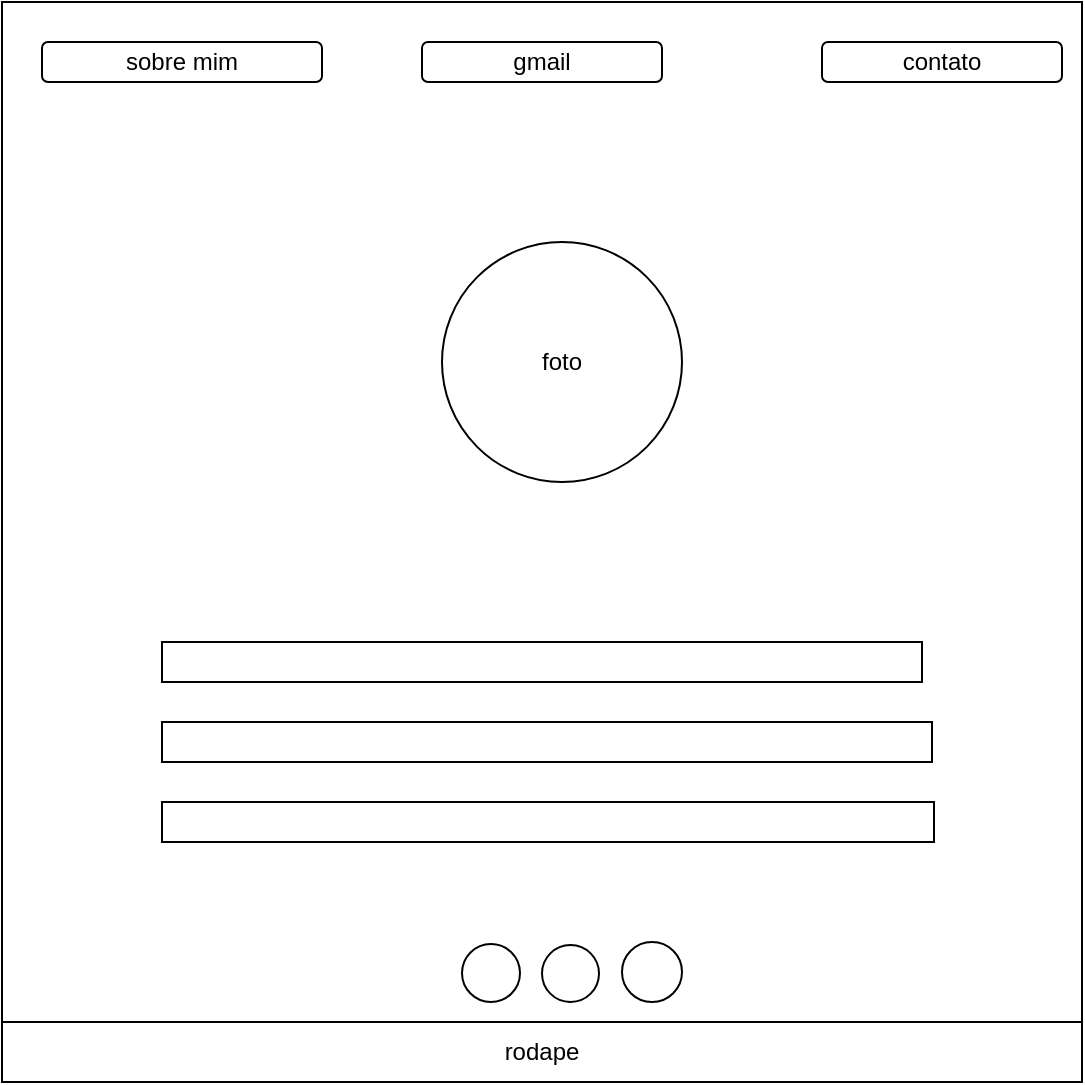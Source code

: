 <mxfile version="24.2.7" type="github">
  <diagram name="Página-1" id="FPIiuhaDS2j91a2n-M6H">
    <mxGraphModel dx="1112" dy="481" grid="1" gridSize="10" guides="1" tooltips="1" connect="1" arrows="1" fold="1" page="1" pageScale="1" pageWidth="827" pageHeight="1169" math="0" shadow="0">
      <root>
        <mxCell id="0" />
        <mxCell id="1" parent="0" />
        <mxCell id="Er8n-FhGm9bKI4i4O_5t-1" value="&lt;span style=&quot;color: rgba(0, 0, 0, 0); font-family: monospace; font-size: 0px; text-align: start; text-wrap: nowrap;&quot;&gt;%3CmxGraphModel%3E%3Croot%3E%3CmxCell%20id%3D%220%22%2F%3E%3CmxCell%20id%3D%221%22%20parent%3D%220%22%2F%3E%3CmxCell%20id%3D%222%22%20value%3D%22%22%20style%3D%22rounded%3D0%3BwhiteSpace%3Dwrap%3Bhtml%3D1%3B%22%20vertex%3D%221%22%20parent%3D%221%22%3E%3CmxGeometry%20x%3D%22290%22%20y%3D%22400%22%20width%3D%22380%22%20height%3D%2220%22%20as%3D%22geometry%22%2F%3E%3C%2FmxCell%3E%3C%2Froot%3E%3C%2FmxGraphModel%3E&lt;/span&gt;" style="whiteSpace=wrap;html=1;aspect=fixed;" parent="1" vertex="1">
          <mxGeometry x="200" y="70" width="540" height="540" as="geometry" />
        </mxCell>
        <mxCell id="Er8n-FhGm9bKI4i4O_5t-2" value="foto" style="ellipse;whiteSpace=wrap;html=1;aspect=fixed;" parent="1" vertex="1">
          <mxGeometry x="420" y="190" width="120" height="120" as="geometry" />
        </mxCell>
        <mxCell id="Er8n-FhGm9bKI4i4O_5t-3" value="" style="rounded=0;whiteSpace=wrap;html=1;" parent="1" vertex="1">
          <mxGeometry x="280" y="390" width="380" height="20" as="geometry" />
        </mxCell>
        <mxCell id="Er8n-FhGm9bKI4i4O_5t-4" value="" style="rounded=0;whiteSpace=wrap;html=1;" parent="1" vertex="1">
          <mxGeometry x="280" y="430" width="385" height="20" as="geometry" />
        </mxCell>
        <mxCell id="Er8n-FhGm9bKI4i4O_5t-5" value="" style="rounded=0;whiteSpace=wrap;html=1;" parent="1" vertex="1">
          <mxGeometry x="280" y="470" width="386" height="20" as="geometry" />
        </mxCell>
        <mxCell id="Er8n-FhGm9bKI4i4O_5t-6" value="rodape" style="rounded=0;whiteSpace=wrap;html=1;" parent="1" vertex="1">
          <mxGeometry x="200" y="580" width="540" height="30" as="geometry" />
        </mxCell>
        <mxCell id="Er8n-FhGm9bKI4i4O_5t-7" value="" style="ellipse;whiteSpace=wrap;html=1;aspect=fixed;" parent="1" vertex="1">
          <mxGeometry x="470" y="541.5" width="28.5" height="28.5" as="geometry" />
        </mxCell>
        <mxCell id="Er8n-FhGm9bKI4i4O_5t-8" value="" style="ellipse;whiteSpace=wrap;html=1;aspect=fixed;" parent="1" vertex="1">
          <mxGeometry x="430" y="541" width="29" height="29" as="geometry" />
        </mxCell>
        <mxCell id="Er8n-FhGm9bKI4i4O_5t-9" value="" style="ellipse;whiteSpace=wrap;html=1;aspect=fixed;" parent="1" vertex="1">
          <mxGeometry x="510" y="540" width="30" height="30" as="geometry" />
        </mxCell>
        <mxCell id="Er8n-FhGm9bKI4i4O_5t-10" value="sobre mim" style="rounded=1;whiteSpace=wrap;html=1;" parent="1" vertex="1">
          <mxGeometry x="220" y="90" width="140" height="20" as="geometry" />
        </mxCell>
        <mxCell id="Er8n-FhGm9bKI4i4O_5t-12" value="gmail" style="rounded=1;whiteSpace=wrap;html=1;" parent="1" vertex="1">
          <mxGeometry x="410" y="90" width="120" height="20" as="geometry" />
        </mxCell>
        <mxCell id="Er8n-FhGm9bKI4i4O_5t-14" value="contato" style="rounded=1;whiteSpace=wrap;html=1;" parent="1" vertex="1">
          <mxGeometry x="610" y="90" width="120" height="20" as="geometry" />
        </mxCell>
      </root>
    </mxGraphModel>
  </diagram>
</mxfile>
